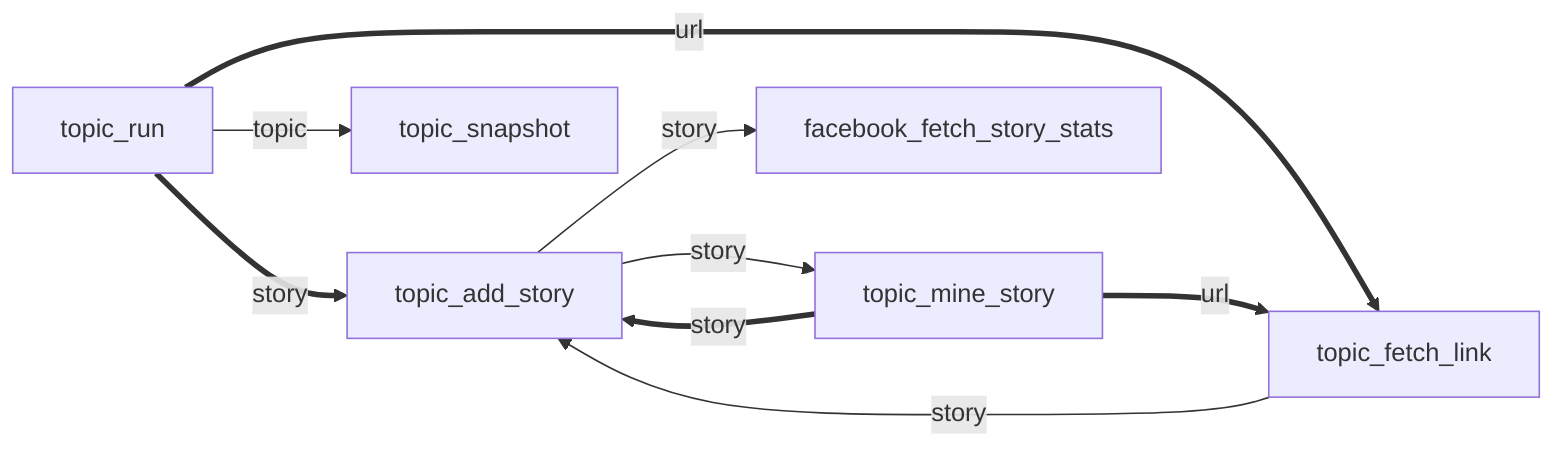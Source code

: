 graph LR;
	topic_run ==story==> topic_add_story;
	topic_run ==url==> topic_fetch_link;
	topic_run --topic--> topic_snapshot;

	topic_mine_story ==url==> topic_fetch_link;
	topic_mine_story ==story==> topic_add_story;

	topic_fetch_link --story--> topic_add_story;

	topic_add_story --story--> topic_mine_story;
	topic_add_story --story--> facebook_fetch_story_stats;